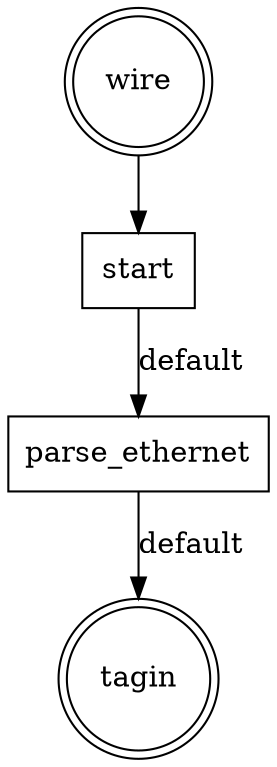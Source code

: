digraph g {
   wire [shape=doublecircle];
   __table_tagin [label=tagin shape=doublecircle];
   wire -> start
   start [shape=record label="{start}"];
   start -> parse_ethernet [label="default"];
   parse_ethernet [shape=record label="{parse_ethernet}"];
   parse_ethernet -> __table_tagin [label="default"];
}
